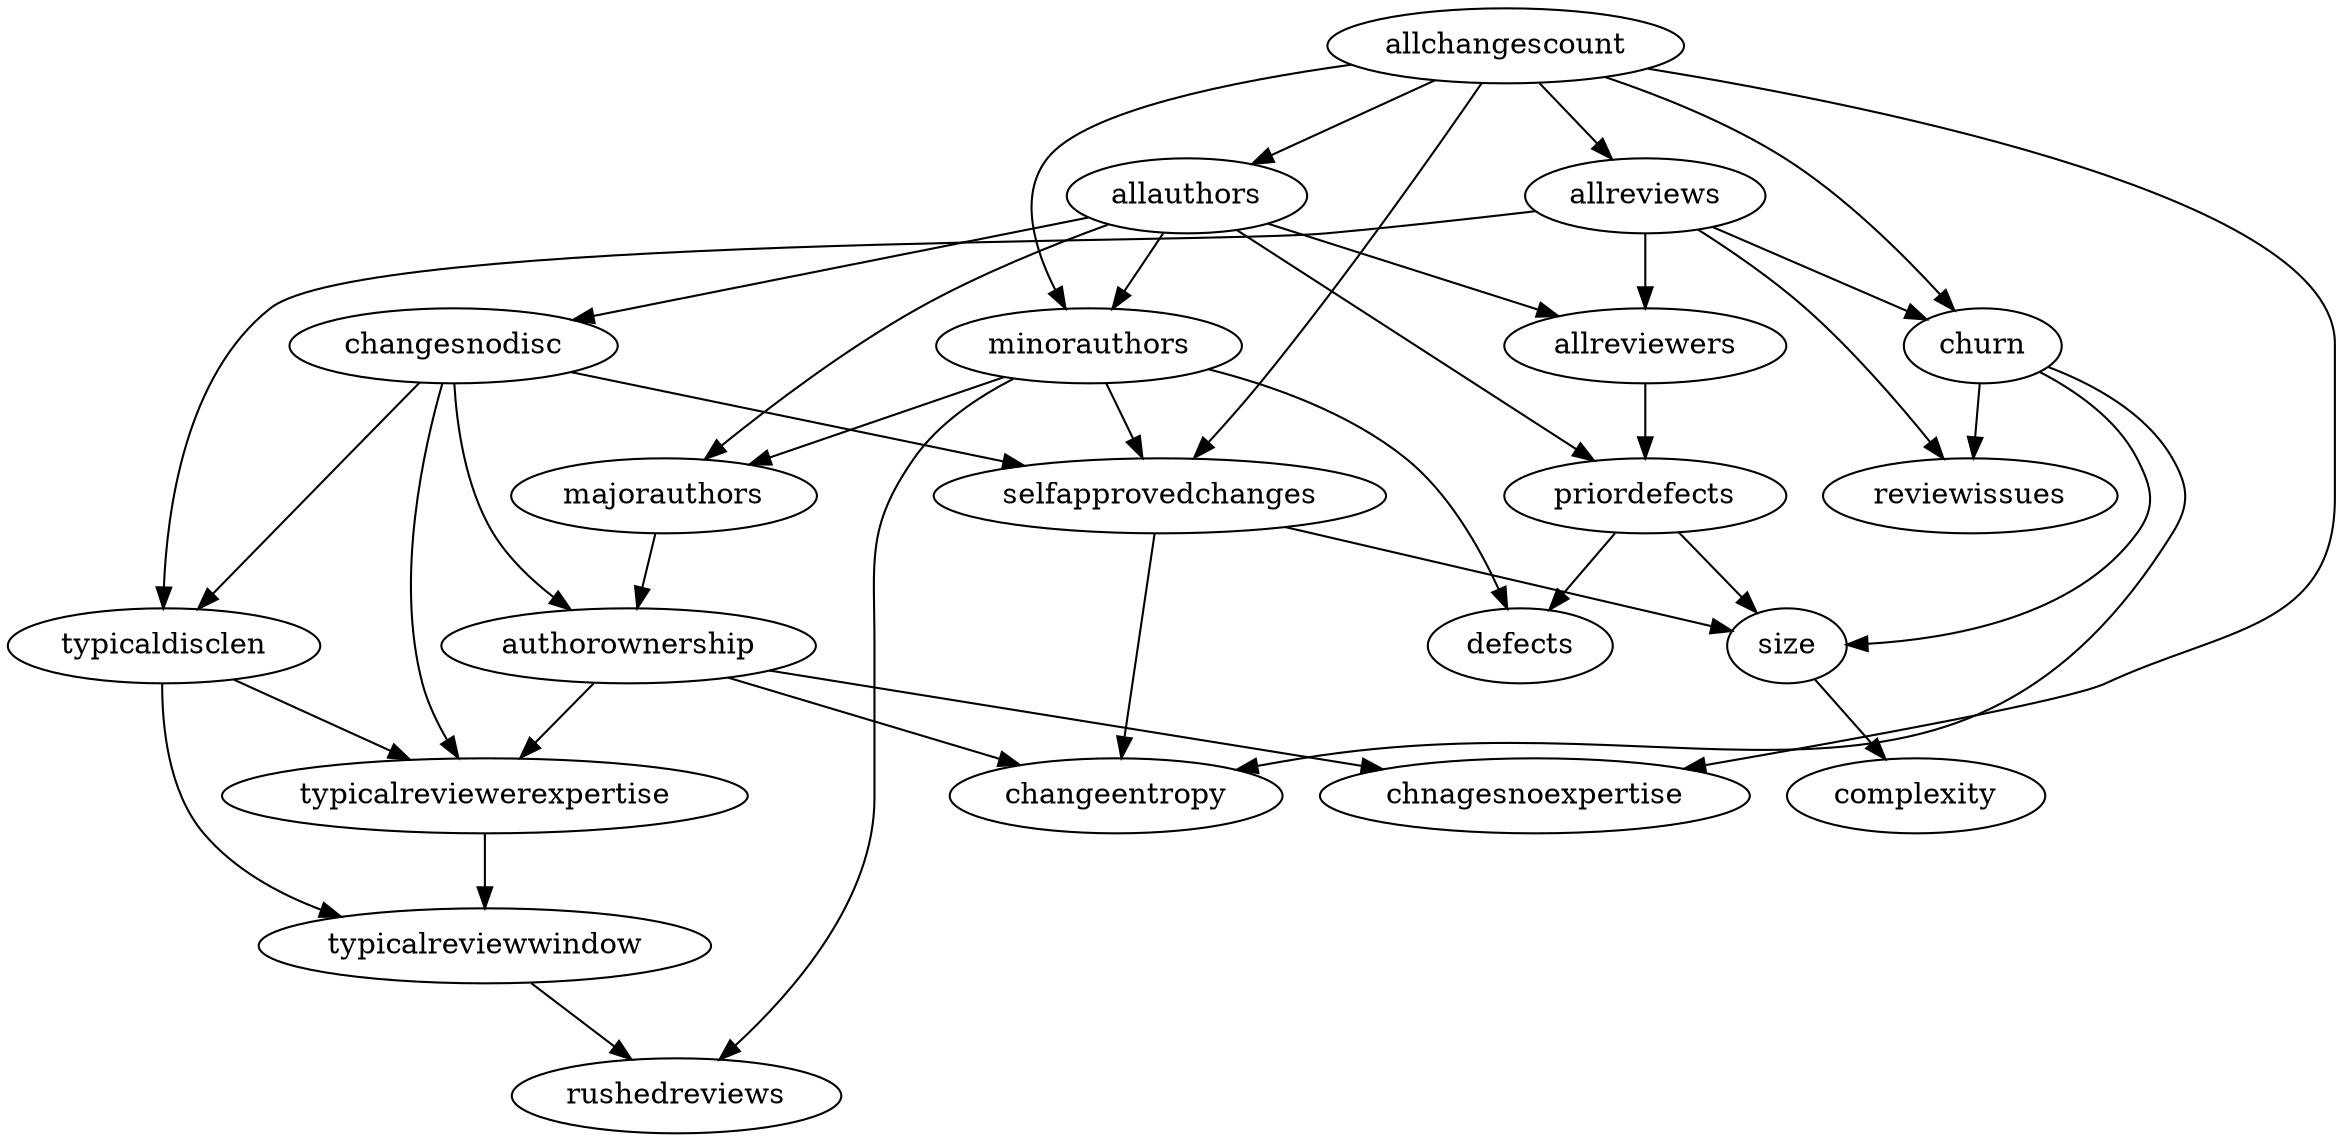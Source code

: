 digraph {
  "size" ;
  "complexity" ;
  "priordefects" ;
  "churn" ;
  "allchangescount" ;
  "changeentropy" ;
  "allauthors" ;
  "minorauthors" ;
  "majorauthors" ;
  "authorownership" ;
  "rushedreviews" ;
  "changesnodisc" ;
  "selfapprovedchanges" ;
  "typicaldisclen" ;
  "typicalreviewwindow" ;
  "reviewissues" ;
  "allreviews" ;
  "allreviewers" ;
  "chnagesnoexpertise" ;
  "typicalreviewerexpertise" ;
  "defects" ;
  edge [dir=forward] "size" -> "complexity" ;
  edge [dir=forward] "priordefects" -> "size" ;
  edge [dir=forward] "priordefects" -> "defects" ;
  edge [dir=forward] "churn" -> "size" ;
  edge [dir=forward] "churn" -> "changeentropy" ;
  edge [dir=forward] "churn" -> "reviewissues" ;
  edge [dir=forward] "allchangescount" -> "churn" ;
  edge [dir=forward] "allchangescount" -> "allauthors" ;
  edge [dir=forward] "allchangescount" -> "minorauthors" ;
  edge [dir=forward] "allchangescount" -> "selfapprovedchanges" ;
  edge [dir=forward] "allchangescount" -> "allreviews" ;
  edge [dir=forward] "allchangescount" -> "chnagesnoexpertise" ;
  edge [dir=forward] "allauthors" -> "priordefects" ;
  edge [dir=forward] "allauthors" -> "minorauthors" ;
  edge [dir=forward] "allauthors" -> "majorauthors" ;
  edge [dir=forward] "allauthors" -> "changesnodisc" ;
  edge [dir=forward] "allauthors" -> "allreviewers" ;
  edge [dir=forward] "minorauthors" -> "majorauthors" ;
  edge [dir=forward] "minorauthors" -> "rushedreviews" ;
  edge [dir=forward] "minorauthors" -> "selfapprovedchanges" ;
  edge [dir=forward] "minorauthors" -> "defects" ;
  edge [dir=forward] "majorauthors" -> "authorownership" ;
  edge [dir=forward] "authorownership" -> "changeentropy" ;
  edge [dir=forward] "authorownership" -> "chnagesnoexpertise" ;
  edge [dir=forward] "authorownership" -> "typicalreviewerexpertise" ;
  edge [dir=forward] "changesnodisc" -> "authorownership" ;
  edge [dir=forward] "changesnodisc" -> "selfapprovedchanges" ;
  edge [dir=forward] "changesnodisc" -> "typicaldisclen" ;
  edge [dir=forward] "changesnodisc" -> "typicalreviewerexpertise" ;
  edge [dir=forward] "selfapprovedchanges" -> "size" ;
  edge [dir=forward] "selfapprovedchanges" -> "changeentropy" ;
  edge [dir=forward] "typicaldisclen" -> "typicalreviewwindow" ;
  edge [dir=forward] "typicaldisclen" -> "typicalreviewerexpertise" ;
  edge [dir=forward] "typicalreviewwindow" -> "rushedreviews" ;
  edge [dir=forward] "allreviews" -> "churn" ;
  edge [dir=forward] "allreviews" -> "typicaldisclen" ;
  edge [dir=forward] "allreviews" -> "reviewissues" ;
  edge [dir=forward] "allreviews" -> "allreviewers" ;
  edge [dir=forward] "allreviewers" -> "priordefects" ;
  edge [dir=forward] "typicalreviewerexpertise" -> "typicalreviewwindow" ;
}
